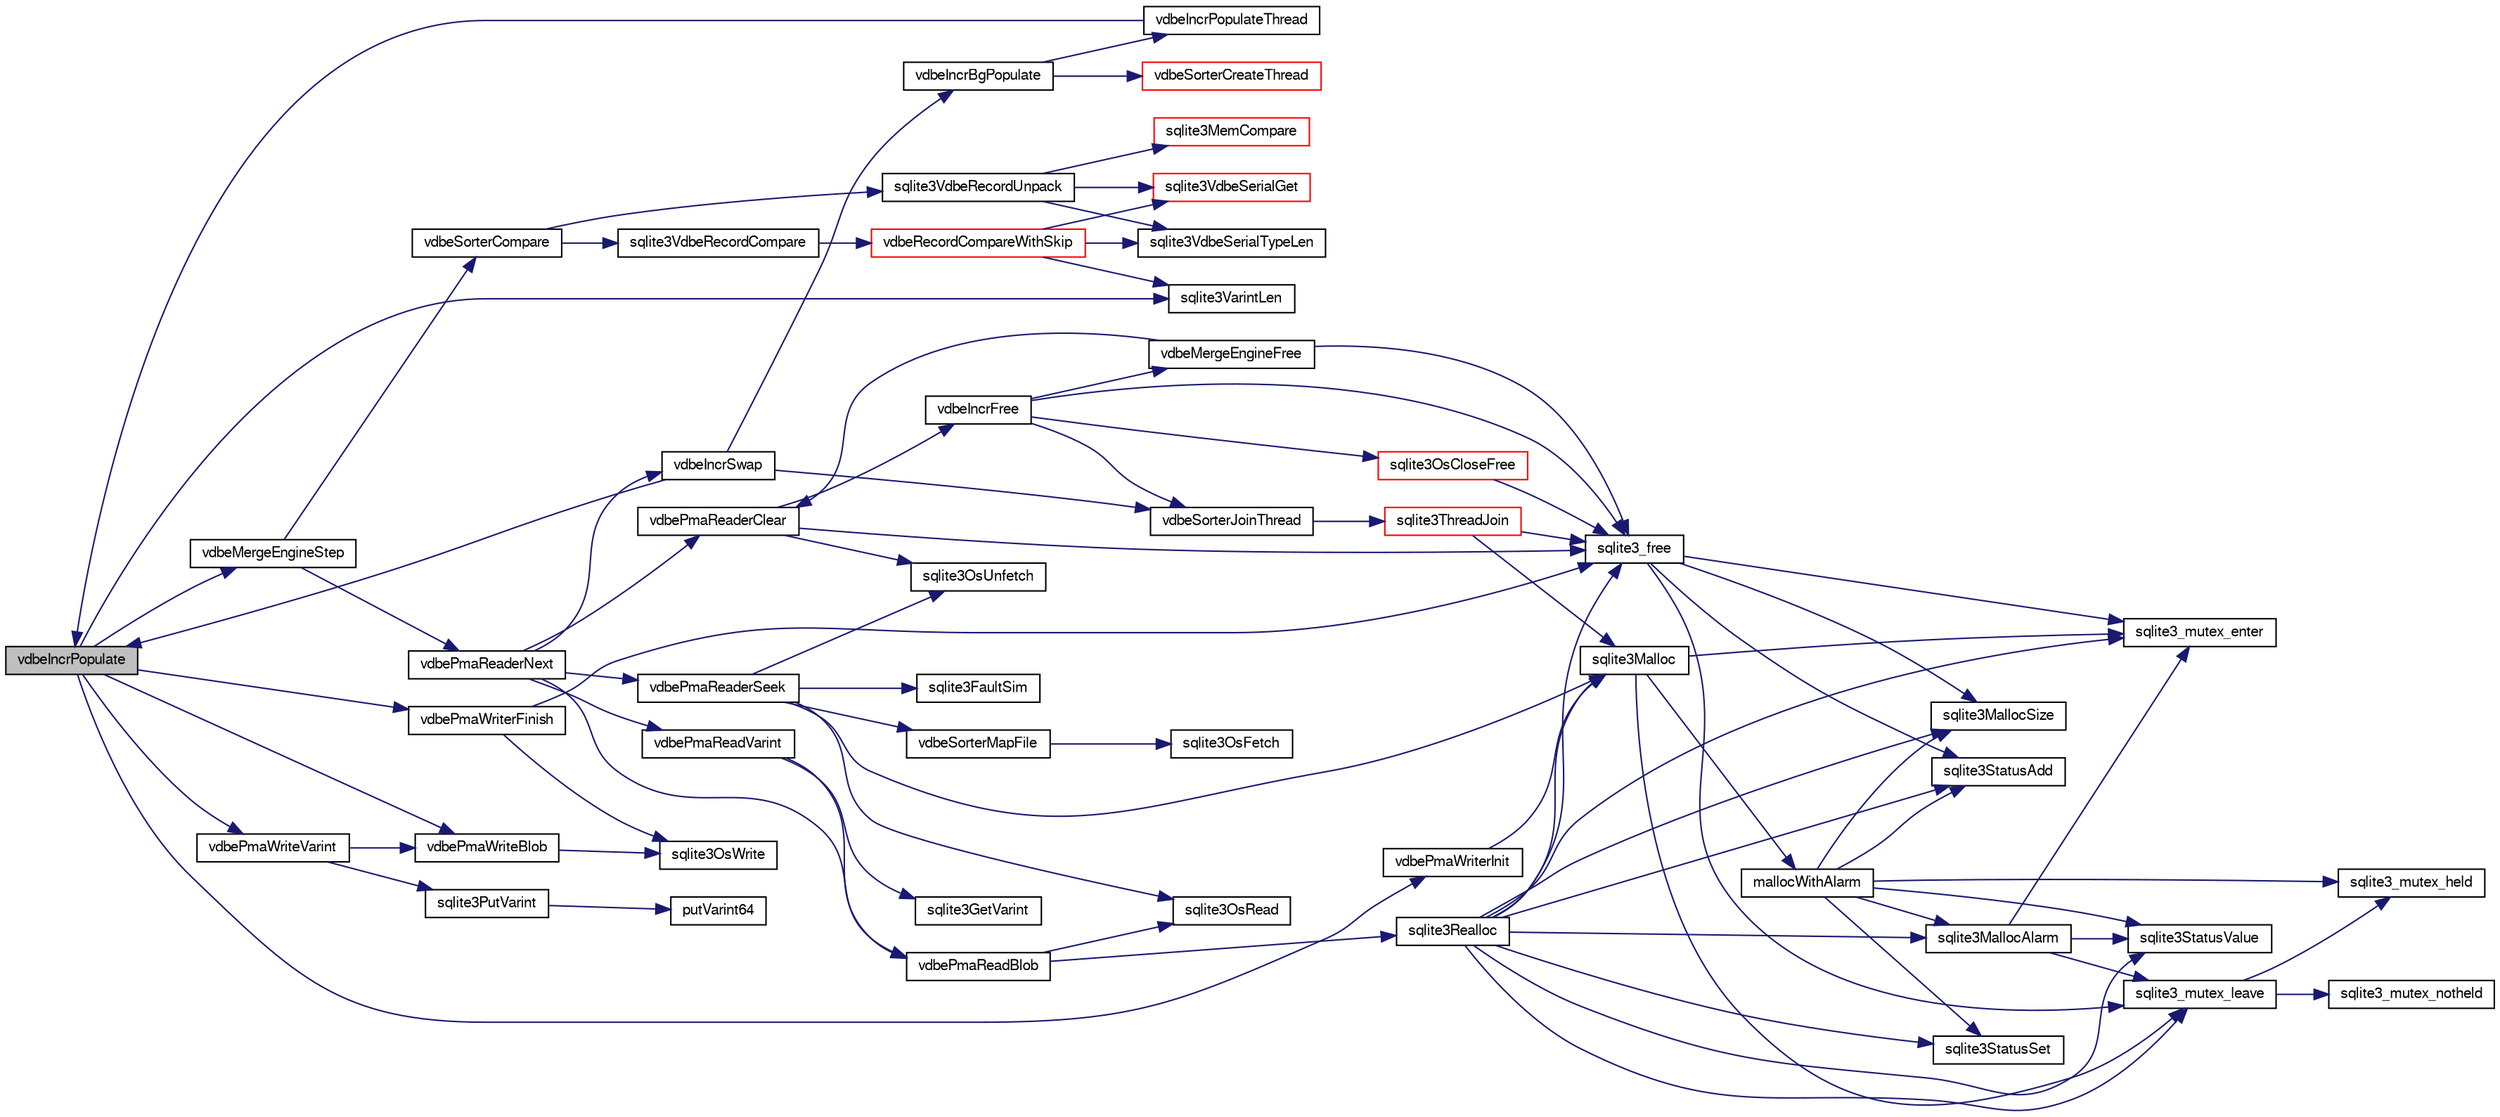 digraph "vdbeIncrPopulate"
{
  edge [fontname="FreeSans",fontsize="10",labelfontname="FreeSans",labelfontsize="10"];
  node [fontname="FreeSans",fontsize="10",shape=record];
  rankdir="LR";
  Node862324 [label="vdbeIncrPopulate",height=0.2,width=0.4,color="black", fillcolor="grey75", style="filled", fontcolor="black"];
  Node862324 -> Node862325 [color="midnightblue",fontsize="10",style="solid",fontname="FreeSans"];
  Node862325 [label="vdbePmaWriterInit",height=0.2,width=0.4,color="black", fillcolor="white", style="filled",URL="$sqlite3_8c.html#add2341e0ef2818676d3e8e2245c26444"];
  Node862325 -> Node862326 [color="midnightblue",fontsize="10",style="solid",fontname="FreeSans"];
  Node862326 [label="sqlite3Malloc",height=0.2,width=0.4,color="black", fillcolor="white", style="filled",URL="$sqlite3_8c.html#a361a2eaa846b1885f123abe46f5d8b2b"];
  Node862326 -> Node862327 [color="midnightblue",fontsize="10",style="solid",fontname="FreeSans"];
  Node862327 [label="sqlite3_mutex_enter",height=0.2,width=0.4,color="black", fillcolor="white", style="filled",URL="$sqlite3_8c.html#a1c12cde690bd89f104de5cbad12a6bf5"];
  Node862326 -> Node862328 [color="midnightblue",fontsize="10",style="solid",fontname="FreeSans"];
  Node862328 [label="mallocWithAlarm",height=0.2,width=0.4,color="black", fillcolor="white", style="filled",URL="$sqlite3_8c.html#ab070d5cf8e48ec8a6a43cf025d48598b"];
  Node862328 -> Node862329 [color="midnightblue",fontsize="10",style="solid",fontname="FreeSans"];
  Node862329 [label="sqlite3_mutex_held",height=0.2,width=0.4,color="black", fillcolor="white", style="filled",URL="$sqlite3_8c.html#acf77da68932b6bc163c5e68547ecc3e7"];
  Node862328 -> Node862330 [color="midnightblue",fontsize="10",style="solid",fontname="FreeSans"];
  Node862330 [label="sqlite3StatusSet",height=0.2,width=0.4,color="black", fillcolor="white", style="filled",URL="$sqlite3_8c.html#afec7586c01fcb5ea17dc9d7725a589d9"];
  Node862328 -> Node862331 [color="midnightblue",fontsize="10",style="solid",fontname="FreeSans"];
  Node862331 [label="sqlite3StatusValue",height=0.2,width=0.4,color="black", fillcolor="white", style="filled",URL="$sqlite3_8c.html#a30b8ac296c6e200c1fa57708d52c6ef6"];
  Node862328 -> Node862332 [color="midnightblue",fontsize="10",style="solid",fontname="FreeSans"];
  Node862332 [label="sqlite3MallocAlarm",height=0.2,width=0.4,color="black", fillcolor="white", style="filled",URL="$sqlite3_8c.html#ada66988e8471d1198f3219c062377508"];
  Node862332 -> Node862331 [color="midnightblue",fontsize="10",style="solid",fontname="FreeSans"];
  Node862332 -> Node862333 [color="midnightblue",fontsize="10",style="solid",fontname="FreeSans"];
  Node862333 [label="sqlite3_mutex_leave",height=0.2,width=0.4,color="black", fillcolor="white", style="filled",URL="$sqlite3_8c.html#a5838d235601dbd3c1fa993555c6bcc93"];
  Node862333 -> Node862329 [color="midnightblue",fontsize="10",style="solid",fontname="FreeSans"];
  Node862333 -> Node862334 [color="midnightblue",fontsize="10",style="solid",fontname="FreeSans"];
  Node862334 [label="sqlite3_mutex_notheld",height=0.2,width=0.4,color="black", fillcolor="white", style="filled",URL="$sqlite3_8c.html#a83967c837c1c000d3b5adcfaa688f5dc"];
  Node862332 -> Node862327 [color="midnightblue",fontsize="10",style="solid",fontname="FreeSans"];
  Node862328 -> Node862335 [color="midnightblue",fontsize="10",style="solid",fontname="FreeSans"];
  Node862335 [label="sqlite3MallocSize",height=0.2,width=0.4,color="black", fillcolor="white", style="filled",URL="$sqlite3_8c.html#acf5d2a5f35270bafb050bd2def576955"];
  Node862328 -> Node862336 [color="midnightblue",fontsize="10",style="solid",fontname="FreeSans"];
  Node862336 [label="sqlite3StatusAdd",height=0.2,width=0.4,color="black", fillcolor="white", style="filled",URL="$sqlite3_8c.html#afa029f93586aeab4cc85360905dae9cd"];
  Node862326 -> Node862333 [color="midnightblue",fontsize="10",style="solid",fontname="FreeSans"];
  Node862324 -> Node862337 [color="midnightblue",fontsize="10",style="solid",fontname="FreeSans"];
  Node862337 [label="sqlite3VarintLen",height=0.2,width=0.4,color="black", fillcolor="white", style="filled",URL="$sqlite3_8c.html#a7ef2f973d52f5d21b856d4bed6bb1fec"];
  Node862324 -> Node862338 [color="midnightblue",fontsize="10",style="solid",fontname="FreeSans"];
  Node862338 [label="vdbePmaWriteVarint",height=0.2,width=0.4,color="black", fillcolor="white", style="filled",URL="$sqlite3_8c.html#aad57491b31c37e673a40a35d7129777b"];
  Node862338 -> Node862339 [color="midnightblue",fontsize="10",style="solid",fontname="FreeSans"];
  Node862339 [label="sqlite3PutVarint",height=0.2,width=0.4,color="black", fillcolor="white", style="filled",URL="$sqlite3_8c.html#a89360605369969b4b3d6a9067c648d14"];
  Node862339 -> Node862340 [color="midnightblue",fontsize="10",style="solid",fontname="FreeSans"];
  Node862340 [label="putVarint64",height=0.2,width=0.4,color="black", fillcolor="white", style="filled",URL="$sqlite3_8c.html#a96ae471c96f39c74e9eb9f56781634e0"];
  Node862338 -> Node862341 [color="midnightblue",fontsize="10",style="solid",fontname="FreeSans"];
  Node862341 [label="vdbePmaWriteBlob",height=0.2,width=0.4,color="black", fillcolor="white", style="filled",URL="$sqlite3_8c.html#ab86066e4f912cd54aac5cbdb550c6e73"];
  Node862341 -> Node862342 [color="midnightblue",fontsize="10",style="solid",fontname="FreeSans"];
  Node862342 [label="sqlite3OsWrite",height=0.2,width=0.4,color="black", fillcolor="white", style="filled",URL="$sqlite3_8c.html#a1eea7ec327af84c05b4dd4cc075a537f"];
  Node862324 -> Node862341 [color="midnightblue",fontsize="10",style="solid",fontname="FreeSans"];
  Node862324 -> Node862343 [color="midnightblue",fontsize="10",style="solid",fontname="FreeSans"];
  Node862343 [label="vdbeMergeEngineStep",height=0.2,width=0.4,color="black", fillcolor="white", style="filled",URL="$sqlite3_8c.html#a36af2b5bd30bb2d097a185ce7b349aed"];
  Node862343 -> Node862344 [color="midnightblue",fontsize="10",style="solid",fontname="FreeSans"];
  Node862344 [label="vdbePmaReaderNext",height=0.2,width=0.4,color="black", fillcolor="white", style="filled",URL="$sqlite3_8c.html#af63a38a01ef1374e7a717f83c2ccf648"];
  Node862344 -> Node862345 [color="midnightblue",fontsize="10",style="solid",fontname="FreeSans"];
  Node862345 [label="vdbeIncrSwap",height=0.2,width=0.4,color="black", fillcolor="white", style="filled",URL="$sqlite3_8c.html#a8f7f6718c318c3268d28964e2b983225"];
  Node862345 -> Node862346 [color="midnightblue",fontsize="10",style="solid",fontname="FreeSans"];
  Node862346 [label="vdbeSorterJoinThread",height=0.2,width=0.4,color="black", fillcolor="white", style="filled",URL="$sqlite3_8c.html#a4e60b28b8975e8e1e4fa2059c12561f0"];
  Node862346 -> Node862347 [color="midnightblue",fontsize="10",style="solid",fontname="FreeSans"];
  Node862347 [label="sqlite3ThreadJoin",height=0.2,width=0.4,color="red", fillcolor="white", style="filled",URL="$sqlite3_8c.html#a5d675a90f2ab38ee6ca70a0a6345e225"];
  Node862347 -> Node862348 [color="midnightblue",fontsize="10",style="solid",fontname="FreeSans"];
  Node862348 [label="sqlite3_free",height=0.2,width=0.4,color="black", fillcolor="white", style="filled",URL="$sqlite3_8c.html#a6552349e36a8a691af5487999ab09519"];
  Node862348 -> Node862327 [color="midnightblue",fontsize="10",style="solid",fontname="FreeSans"];
  Node862348 -> Node862336 [color="midnightblue",fontsize="10",style="solid",fontname="FreeSans"];
  Node862348 -> Node862335 [color="midnightblue",fontsize="10",style="solid",fontname="FreeSans"];
  Node862348 -> Node862333 [color="midnightblue",fontsize="10",style="solid",fontname="FreeSans"];
  Node862347 -> Node862326 [color="midnightblue",fontsize="10",style="solid",fontname="FreeSans"];
  Node862345 -> Node862350 [color="midnightblue",fontsize="10",style="solid",fontname="FreeSans"];
  Node862350 [label="vdbeIncrBgPopulate",height=0.2,width=0.4,color="black", fillcolor="white", style="filled",URL="$sqlite3_8c.html#ac7fcc18f338b99f560b8ce2ad5ced444"];
  Node862350 -> Node862351 [color="midnightblue",fontsize="10",style="solid",fontname="FreeSans"];
  Node862351 [label="vdbeSorterCreateThread",height=0.2,width=0.4,color="red", fillcolor="white", style="filled",URL="$sqlite3_8c.html#a720f35765c34e9002b126082c44271bb"];
  Node862350 -> Node862352 [color="midnightblue",fontsize="10",style="solid",fontname="FreeSans"];
  Node862352 [label="vdbeIncrPopulateThread",height=0.2,width=0.4,color="black", fillcolor="white", style="filled",URL="$sqlite3_8c.html#ae7c977e9bc712052464f45c67e95847b"];
  Node862352 -> Node862324 [color="midnightblue",fontsize="10",style="solid",fontname="FreeSans"];
  Node862345 -> Node862324 [color="midnightblue",fontsize="10",style="solid",fontname="FreeSans"];
  Node862344 -> Node862353 [color="midnightblue",fontsize="10",style="solid",fontname="FreeSans"];
  Node862353 [label="vdbePmaReaderSeek",height=0.2,width=0.4,color="black", fillcolor="white", style="filled",URL="$sqlite3_8c.html#a2a5cefd3f6bc43af80ad2be35b2528d7"];
  Node862353 -> Node862354 [color="midnightblue",fontsize="10",style="solid",fontname="FreeSans"];
  Node862354 [label="sqlite3FaultSim",height=0.2,width=0.4,color="black", fillcolor="white", style="filled",URL="$sqlite3_8c.html#a609068924de458ce924b87b332d8d67b"];
  Node862353 -> Node862355 [color="midnightblue",fontsize="10",style="solid",fontname="FreeSans"];
  Node862355 [label="sqlite3OsUnfetch",height=0.2,width=0.4,color="black", fillcolor="white", style="filled",URL="$sqlite3_8c.html#abc0da72cb8b8989cf8708b572fe5fef4"];
  Node862353 -> Node862356 [color="midnightblue",fontsize="10",style="solid",fontname="FreeSans"];
  Node862356 [label="vdbeSorterMapFile",height=0.2,width=0.4,color="black", fillcolor="white", style="filled",URL="$sqlite3_8c.html#a610ddce0887ef6fbde17a840a1cb31bc"];
  Node862356 -> Node862357 [color="midnightblue",fontsize="10",style="solid",fontname="FreeSans"];
  Node862357 [label="sqlite3OsFetch",height=0.2,width=0.4,color="black", fillcolor="white", style="filled",URL="$sqlite3_8c.html#ab5b9137b375d5d8a8c216a644056cba7"];
  Node862353 -> Node862326 [color="midnightblue",fontsize="10",style="solid",fontname="FreeSans"];
  Node862353 -> Node862358 [color="midnightblue",fontsize="10",style="solid",fontname="FreeSans"];
  Node862358 [label="sqlite3OsRead",height=0.2,width=0.4,color="black", fillcolor="white", style="filled",URL="$sqlite3_8c.html#a98ef6b5ed82299d2efc0b5f9e41c877d"];
  Node862344 -> Node862359 [color="midnightblue",fontsize="10",style="solid",fontname="FreeSans"];
  Node862359 [label="vdbePmaReaderClear",height=0.2,width=0.4,color="black", fillcolor="white", style="filled",URL="$sqlite3_8c.html#ae4ef2e668d3028e75343e65046d42a2d"];
  Node862359 -> Node862348 [color="midnightblue",fontsize="10",style="solid",fontname="FreeSans"];
  Node862359 -> Node862355 [color="midnightblue",fontsize="10",style="solid",fontname="FreeSans"];
  Node862359 -> Node862360 [color="midnightblue",fontsize="10",style="solid",fontname="FreeSans"];
  Node862360 [label="vdbeIncrFree",height=0.2,width=0.4,color="black", fillcolor="white", style="filled",URL="$sqlite3_8c.html#a2cf58de324cfc3b315c058575986bbee"];
  Node862360 -> Node862346 [color="midnightblue",fontsize="10",style="solid",fontname="FreeSans"];
  Node862360 -> Node862361 [color="midnightblue",fontsize="10",style="solid",fontname="FreeSans"];
  Node862361 [label="sqlite3OsCloseFree",height=0.2,width=0.4,color="red", fillcolor="white", style="filled",URL="$sqlite3_8c.html#a55e2ac414d354ed16d51e9fb500e21df"];
  Node862361 -> Node862348 [color="midnightblue",fontsize="10",style="solid",fontname="FreeSans"];
  Node862360 -> Node862363 [color="midnightblue",fontsize="10",style="solid",fontname="FreeSans"];
  Node862363 [label="vdbeMergeEngineFree",height=0.2,width=0.4,color="black", fillcolor="white", style="filled",URL="$sqlite3_8c.html#a6cb59e7106205b62881f202786177310"];
  Node862363 -> Node862359 [color="midnightblue",fontsize="10",style="solid",fontname="FreeSans"];
  Node862363 -> Node862348 [color="midnightblue",fontsize="10",style="solid",fontname="FreeSans"];
  Node862360 -> Node862348 [color="midnightblue",fontsize="10",style="solid",fontname="FreeSans"];
  Node862344 -> Node862364 [color="midnightblue",fontsize="10",style="solid",fontname="FreeSans"];
  Node862364 [label="vdbePmaReadVarint",height=0.2,width=0.4,color="black", fillcolor="white", style="filled",URL="$sqlite3_8c.html#a230651a7f4509d1a0e6059c8cd9cca12"];
  Node862364 -> Node862365 [color="midnightblue",fontsize="10",style="solid",fontname="FreeSans"];
  Node862365 [label="sqlite3GetVarint",height=0.2,width=0.4,color="black", fillcolor="white", style="filled",URL="$sqlite3_8c.html#aaac8f2be1601dacf4195ac5d92380533"];
  Node862364 -> Node862366 [color="midnightblue",fontsize="10",style="solid",fontname="FreeSans"];
  Node862366 [label="vdbePmaReadBlob",height=0.2,width=0.4,color="black", fillcolor="white", style="filled",URL="$sqlite3_8c.html#a304cb013c04dad8db7d758f6ed5cd3f5"];
  Node862366 -> Node862358 [color="midnightblue",fontsize="10",style="solid",fontname="FreeSans"];
  Node862366 -> Node862367 [color="midnightblue",fontsize="10",style="solid",fontname="FreeSans"];
  Node862367 [label="sqlite3Realloc",height=0.2,width=0.4,color="black", fillcolor="white", style="filled",URL="$sqlite3_8c.html#ad53aefdfc088f622e23ffe838201fe22"];
  Node862367 -> Node862326 [color="midnightblue",fontsize="10",style="solid",fontname="FreeSans"];
  Node862367 -> Node862348 [color="midnightblue",fontsize="10",style="solid",fontname="FreeSans"];
  Node862367 -> Node862335 [color="midnightblue",fontsize="10",style="solid",fontname="FreeSans"];
  Node862367 -> Node862327 [color="midnightblue",fontsize="10",style="solid",fontname="FreeSans"];
  Node862367 -> Node862330 [color="midnightblue",fontsize="10",style="solid",fontname="FreeSans"];
  Node862367 -> Node862331 [color="midnightblue",fontsize="10",style="solid",fontname="FreeSans"];
  Node862367 -> Node862332 [color="midnightblue",fontsize="10",style="solid",fontname="FreeSans"];
  Node862367 -> Node862336 [color="midnightblue",fontsize="10",style="solid",fontname="FreeSans"];
  Node862367 -> Node862333 [color="midnightblue",fontsize="10",style="solid",fontname="FreeSans"];
  Node862344 -> Node862366 [color="midnightblue",fontsize="10",style="solid",fontname="FreeSans"];
  Node862343 -> Node862368 [color="midnightblue",fontsize="10",style="solid",fontname="FreeSans"];
  Node862368 [label="vdbeSorterCompare",height=0.2,width=0.4,color="black", fillcolor="white", style="filled",URL="$sqlite3_8c.html#a26a68c900e02f2594095fbb9847bcfcb"];
  Node862368 -> Node862369 [color="midnightblue",fontsize="10",style="solid",fontname="FreeSans"];
  Node862369 [label="sqlite3VdbeRecordUnpack",height=0.2,width=0.4,color="black", fillcolor="white", style="filled",URL="$sqlite3_8c.html#a33dc4e6ab8c683f8c42b357da66328a0"];
  Node862369 -> Node862370 [color="midnightblue",fontsize="10",style="solid",fontname="FreeSans"];
  Node862370 [label="sqlite3VdbeSerialGet",height=0.2,width=0.4,color="red", fillcolor="white", style="filled",URL="$sqlite3_8c.html#a5b5cd74212a43cf693266f0b9badc469"];
  Node862369 -> Node862373 [color="midnightblue",fontsize="10",style="solid",fontname="FreeSans"];
  Node862373 [label="sqlite3VdbeSerialTypeLen",height=0.2,width=0.4,color="black", fillcolor="white", style="filled",URL="$sqlite3_8c.html#ab84b4c97560363d01a6044a954c7d4f4"];
  Node862369 -> Node862374 [color="midnightblue",fontsize="10",style="solid",fontname="FreeSans"];
  Node862374 [label="sqlite3MemCompare",height=0.2,width=0.4,color="red", fillcolor="white", style="filled",URL="$sqlite3_8c.html#a89fc02818dc8eb6be452ea408164b5e3"];
  Node862368 -> Node862642 [color="midnightblue",fontsize="10",style="solid",fontname="FreeSans"];
  Node862642 [label="sqlite3VdbeRecordCompare",height=0.2,width=0.4,color="black", fillcolor="white", style="filled",URL="$sqlite3_8c.html#a58c98706c7f8dd49c401c05bfe4932da"];
  Node862642 -> Node862643 [color="midnightblue",fontsize="10",style="solid",fontname="FreeSans"];
  Node862643 [label="vdbeRecordCompareWithSkip",height=0.2,width=0.4,color="red", fillcolor="white", style="filled",URL="$sqlite3_8c.html#a3e4bfdbbc6a8b6120c6df742e0720078"];
  Node862643 -> Node862373 [color="midnightblue",fontsize="10",style="solid",fontname="FreeSans"];
  Node862643 -> Node862370 [color="midnightblue",fontsize="10",style="solid",fontname="FreeSans"];
  Node862643 -> Node862337 [color="midnightblue",fontsize="10",style="solid",fontname="FreeSans"];
  Node862324 -> Node862645 [color="midnightblue",fontsize="10",style="solid",fontname="FreeSans"];
  Node862645 [label="vdbePmaWriterFinish",height=0.2,width=0.4,color="black", fillcolor="white", style="filled",URL="$sqlite3_8c.html#ad505e23bce1b9c21dedf010601199641"];
  Node862645 -> Node862342 [color="midnightblue",fontsize="10",style="solid",fontname="FreeSans"];
  Node862645 -> Node862348 [color="midnightblue",fontsize="10",style="solid",fontname="FreeSans"];
}
